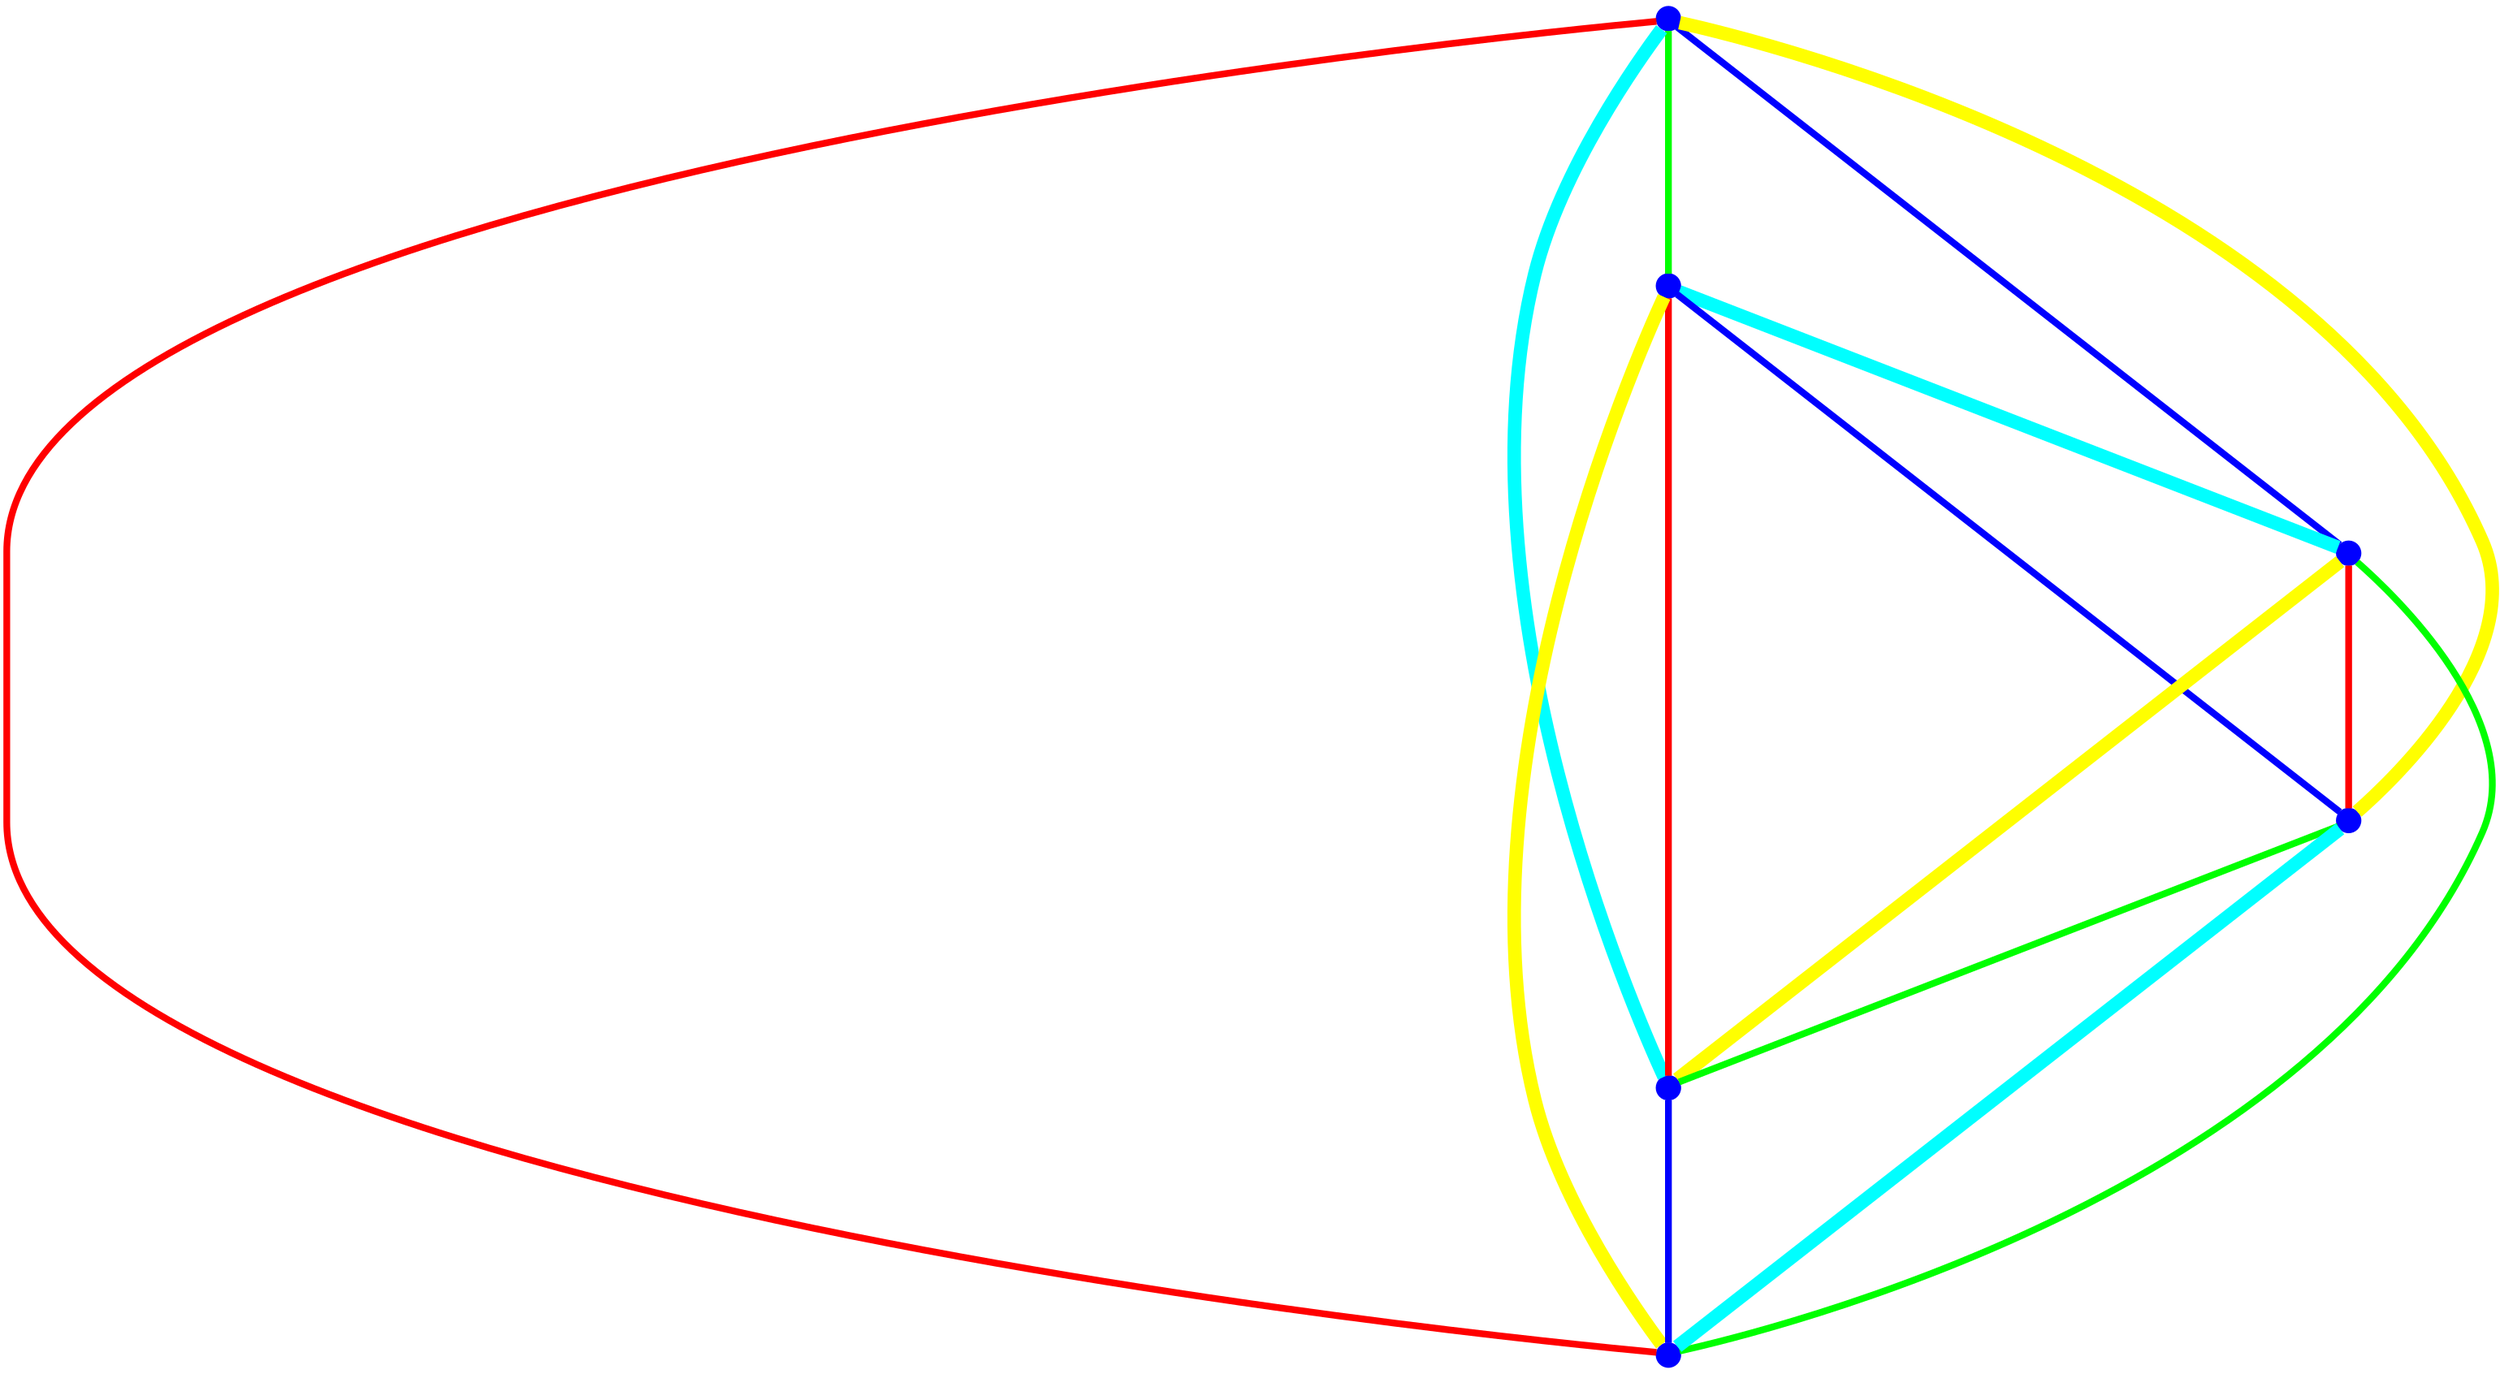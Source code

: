 graph {
ranksep=2
nodesep=2
node [label="" shape=circle style=filled fixedsize=true color=blue fillcolor=blue width=0.2];
"1" -- "2" [style="solid",penwidth="4",color="green"];
"1" -- "3" [style="solid",penwidth="4",color="blue"];
"1" -- "4" [style="solid",penwidth="8",color="yellow"];
"1" -- "5" [style="solid",penwidth="8",color="cyan"];
"1" -- "6" [style="solid",penwidth="4",color="red"];
"2" -- "3" [style="solid",penwidth="8",color="cyan"];
"2" -- "4" [style="solid",penwidth="4",color="blue"];
"2" -- "5" [style="solid",penwidth="4",color="red"];
"2" -- "6" [style="solid",penwidth="8",color="yellow"];
"3" -- "4" [style="solid",penwidth="4",color="red"];
"3" -- "5" [style="solid",penwidth="8",color="yellow"];
"3" -- "6" [style="solid",penwidth="4",color="green"];
"4" -- "5" [style="solid",penwidth="4",color="green"];
"4" -- "6" [style="solid",penwidth="8",color="cyan"];
"5" -- "6" [style="solid",penwidth="4",color="blue"];
}
